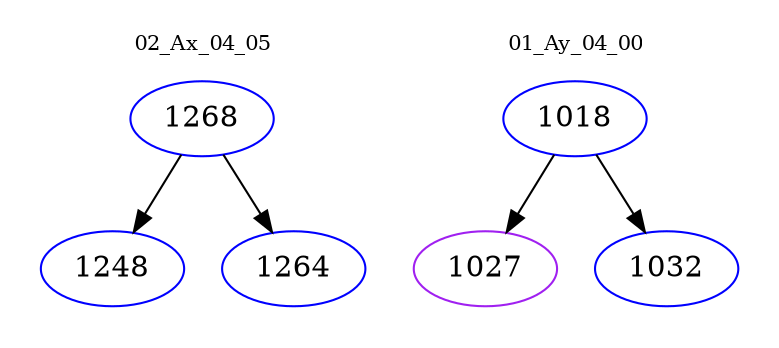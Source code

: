 digraph{
subgraph cluster_0 {
color = white
label = "02_Ax_04_05";
fontsize=10;
T0_1268 [label="1268", color="blue"]
T0_1268 -> T0_1248 [color="black"]
T0_1248 [label="1248", color="blue"]
T0_1268 -> T0_1264 [color="black"]
T0_1264 [label="1264", color="blue"]
}
subgraph cluster_1 {
color = white
label = "01_Ay_04_00";
fontsize=10;
T1_1018 [label="1018", color="blue"]
T1_1018 -> T1_1027 [color="black"]
T1_1027 [label="1027", color="purple"]
T1_1018 -> T1_1032 [color="black"]
T1_1032 [label="1032", color="blue"]
}
}
